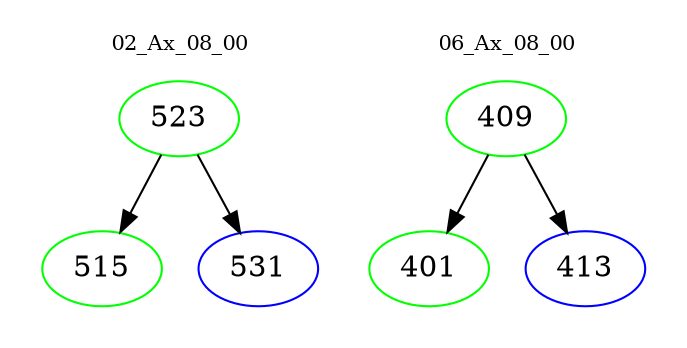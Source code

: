 digraph{
subgraph cluster_0 {
color = white
label = "02_Ax_08_00";
fontsize=10;
T0_523 [label="523", color="green"]
T0_523 -> T0_515 [color="black"]
T0_515 [label="515", color="green"]
T0_523 -> T0_531 [color="black"]
T0_531 [label="531", color="blue"]
}
subgraph cluster_1 {
color = white
label = "06_Ax_08_00";
fontsize=10;
T1_409 [label="409", color="green"]
T1_409 -> T1_401 [color="black"]
T1_401 [label="401", color="green"]
T1_409 -> T1_413 [color="black"]
T1_413 [label="413", color="blue"]
}
}
